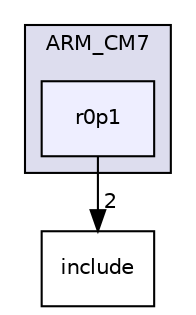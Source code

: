 digraph "/home/developer/mtrain-firmware/external/middleware/FreeRTOS/src/portable/GCC/ARM_CM7/r0p1" {
  compound=true
  node [ fontsize="10", fontname="Helvetica"];
  edge [ labelfontsize="10", labelfontname="Helvetica"];
  subgraph clusterdir_6367ce775bc89732aa8f107cab2a4704 {
    graph [ bgcolor="#ddddee", pencolor="black", label="ARM_CM7" fontname="Helvetica", fontsize="10", URL="dir_6367ce775bc89732aa8f107cab2a4704.html"]
  dir_b742281305a886e35fe873526f5a0eec [shape=box, label="r0p1", style="filled", fillcolor="#eeeeff", pencolor="black", URL="dir_b742281305a886e35fe873526f5a0eec.html"];
  }
  dir_e8f305f026f0eedfd01db8b47ccd6bd3 [shape=box label="include" URL="dir_e8f305f026f0eedfd01db8b47ccd6bd3.html"];
  dir_b742281305a886e35fe873526f5a0eec->dir_e8f305f026f0eedfd01db8b47ccd6bd3 [headlabel="2", labeldistance=1.5 headhref="dir_000051_000041.html"];
}
